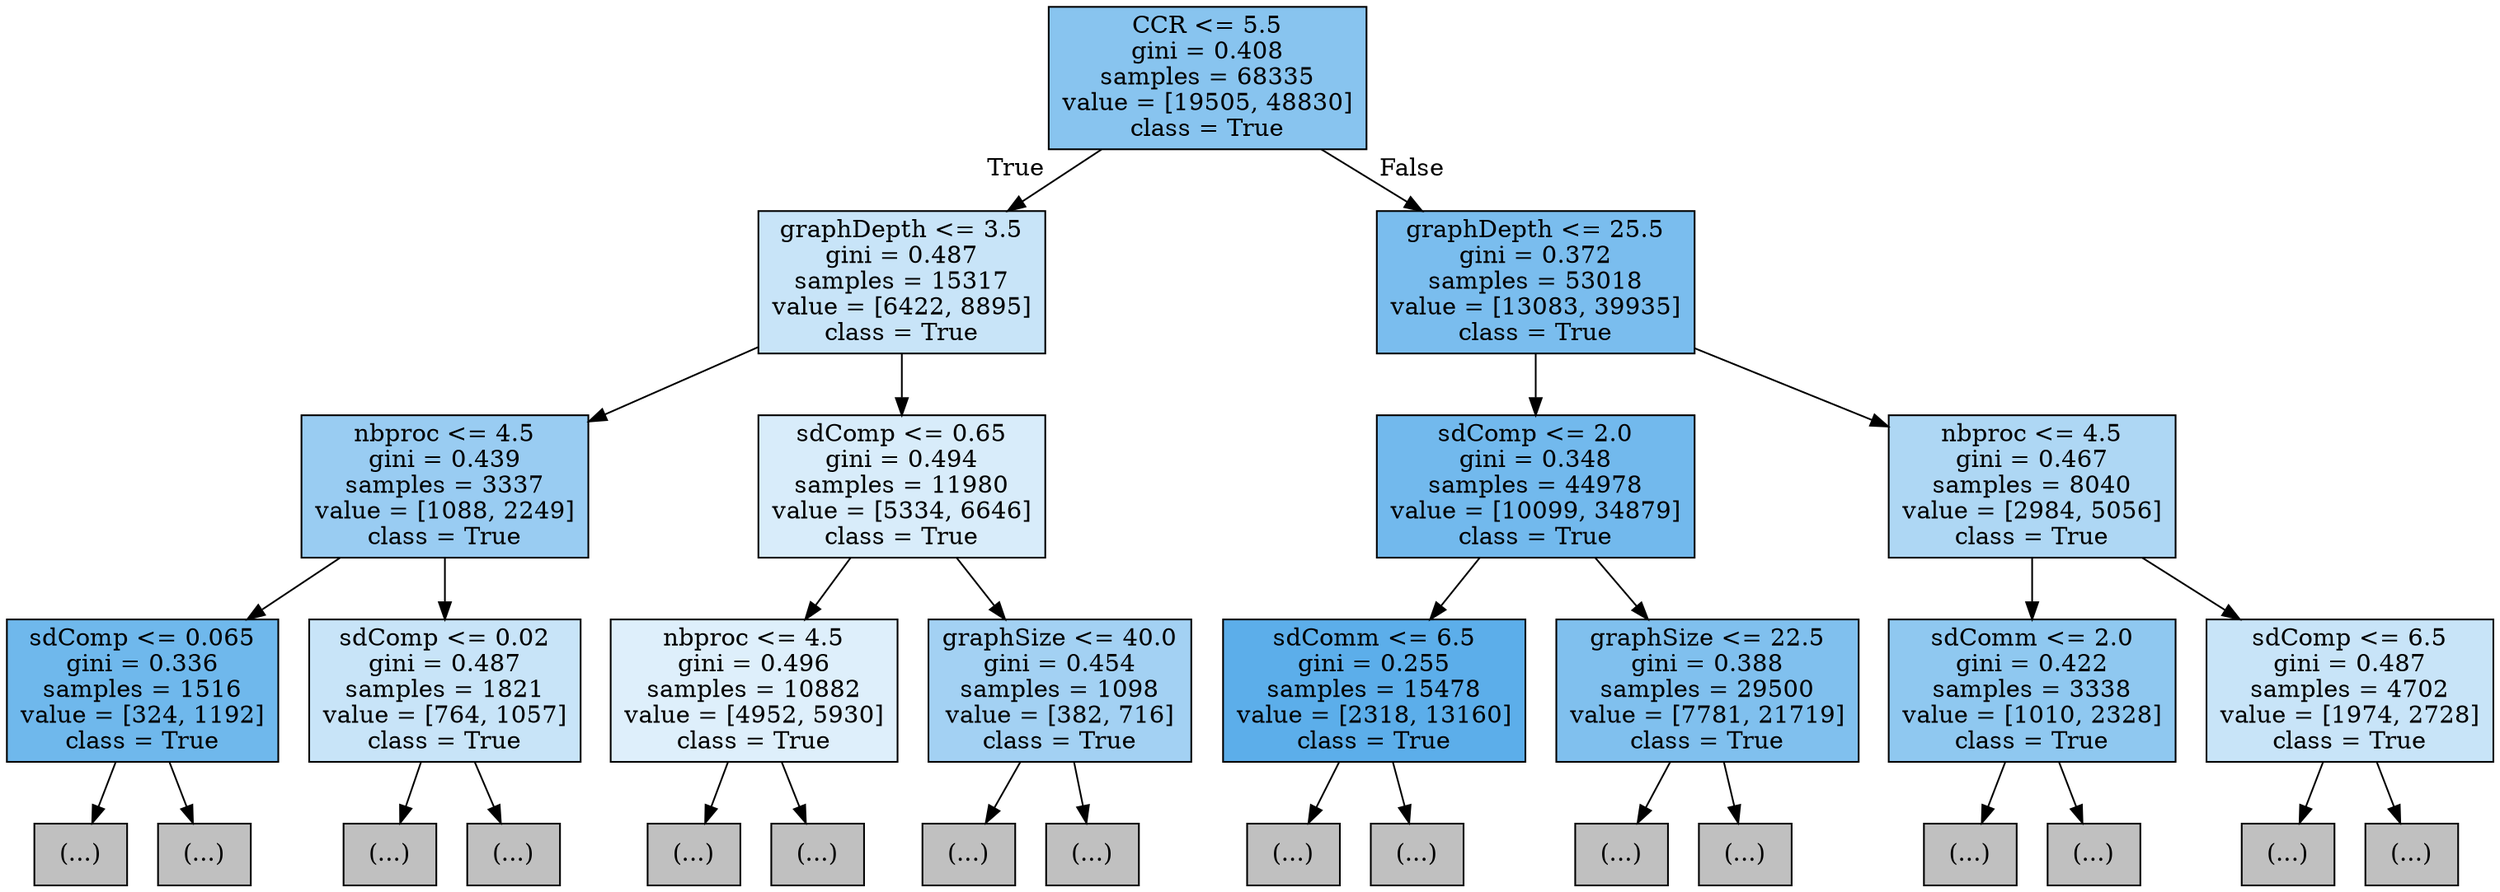 digraph Tree {
node [shape=box, style="filled", color="black"] ;
0 [label="CCR <= 5.5\ngini = 0.408\nsamples = 68335\nvalue = [19505, 48830]\nclass = True", fillcolor="#88c4ef"] ;
1 [label="graphDepth <= 3.5\ngini = 0.487\nsamples = 15317\nvalue = [6422, 8895]\nclass = True", fillcolor="#c8e4f8"] ;
0 -> 1 [labeldistance=2.5, labelangle=45, headlabel="True"] ;
2 [label="nbproc <= 4.5\ngini = 0.439\nsamples = 3337\nvalue = [1088, 2249]\nclass = True", fillcolor="#99ccf2"] ;
1 -> 2 ;
3 [label="sdComp <= 0.065\ngini = 0.336\nsamples = 1516\nvalue = [324, 1192]\nclass = True", fillcolor="#6fb8ec"] ;
2 -> 3 ;
4 [label="(...)", fillcolor="#C0C0C0"] ;
3 -> 4 ;
5 [label="(...)", fillcolor="#C0C0C0"] ;
3 -> 5 ;
24 [label="sdComp <= 0.02\ngini = 0.487\nsamples = 1821\nvalue = [764, 1057]\nclass = True", fillcolor="#c8e4f8"] ;
2 -> 24 ;
25 [label="(...)", fillcolor="#C0C0C0"] ;
24 -> 25 ;
30 [label="(...)", fillcolor="#C0C0C0"] ;
24 -> 30 ;
59 [label="sdComp <= 0.65\ngini = 0.494\nsamples = 11980\nvalue = [5334, 6646]\nclass = True", fillcolor="#d8ecfa"] ;
1 -> 59 ;
60 [label="nbproc <= 4.5\ngini = 0.496\nsamples = 10882\nvalue = [4952, 5930]\nclass = True", fillcolor="#deeffb"] ;
59 -> 60 ;
61 [label="(...)", fillcolor="#C0C0C0"] ;
60 -> 61 ;
256 [label="(...)", fillcolor="#C0C0C0"] ;
60 -> 256 ;
451 [label="graphSize <= 40.0\ngini = 0.454\nsamples = 1098\nvalue = [382, 716]\nclass = True", fillcolor="#a3d1f3"] ;
59 -> 451 ;
452 [label="(...)", fillcolor="#C0C0C0"] ;
451 -> 452 ;
485 [label="(...)", fillcolor="#C0C0C0"] ;
451 -> 485 ;
518 [label="graphDepth <= 25.5\ngini = 0.372\nsamples = 53018\nvalue = [13083, 39935]\nclass = True", fillcolor="#7abdee"] ;
0 -> 518 [labeldistance=2.5, labelangle=-45, headlabel="False"] ;
519 [label="sdComp <= 2.0\ngini = 0.348\nsamples = 44978\nvalue = [10099, 34879]\nclass = True", fillcolor="#72b9ed"] ;
518 -> 519 ;
520 [label="sdComm <= 6.5\ngini = 0.255\nsamples = 15478\nvalue = [2318, 13160]\nclass = True", fillcolor="#5caeea"] ;
519 -> 520 ;
521 [label="(...)", fillcolor="#C0C0C0"] ;
520 -> 521 ;
568 [label="(...)", fillcolor="#C0C0C0"] ;
520 -> 568 ;
591 [label="graphSize <= 22.5\ngini = 0.388\nsamples = 29500\nvalue = [7781, 21719]\nclass = True", fillcolor="#80c0ee"] ;
519 -> 591 ;
592 [label="(...)", fillcolor="#C0C0C0"] ;
591 -> 592 ;
639 [label="(...)", fillcolor="#C0C0C0"] ;
591 -> 639 ;
756 [label="nbproc <= 4.5\ngini = 0.467\nsamples = 8040\nvalue = [2984, 5056]\nclass = True", fillcolor="#aed7f4"] ;
518 -> 756 ;
757 [label="sdComm <= 2.0\ngini = 0.422\nsamples = 3338\nvalue = [1010, 2328]\nclass = True", fillcolor="#8fc8f0"] ;
756 -> 757 ;
758 [label="(...)", fillcolor="#C0C0C0"] ;
757 -> 758 ;
763 [label="(...)", fillcolor="#C0C0C0"] ;
757 -> 763 ;
774 [label="sdComp <= 6.5\ngini = 0.487\nsamples = 4702\nvalue = [1974, 2728]\nclass = True", fillcolor="#c8e4f8"] ;
756 -> 774 ;
775 [label="(...)", fillcolor="#C0C0C0"] ;
774 -> 775 ;
786 [label="(...)", fillcolor="#C0C0C0"] ;
774 -> 786 ;
}